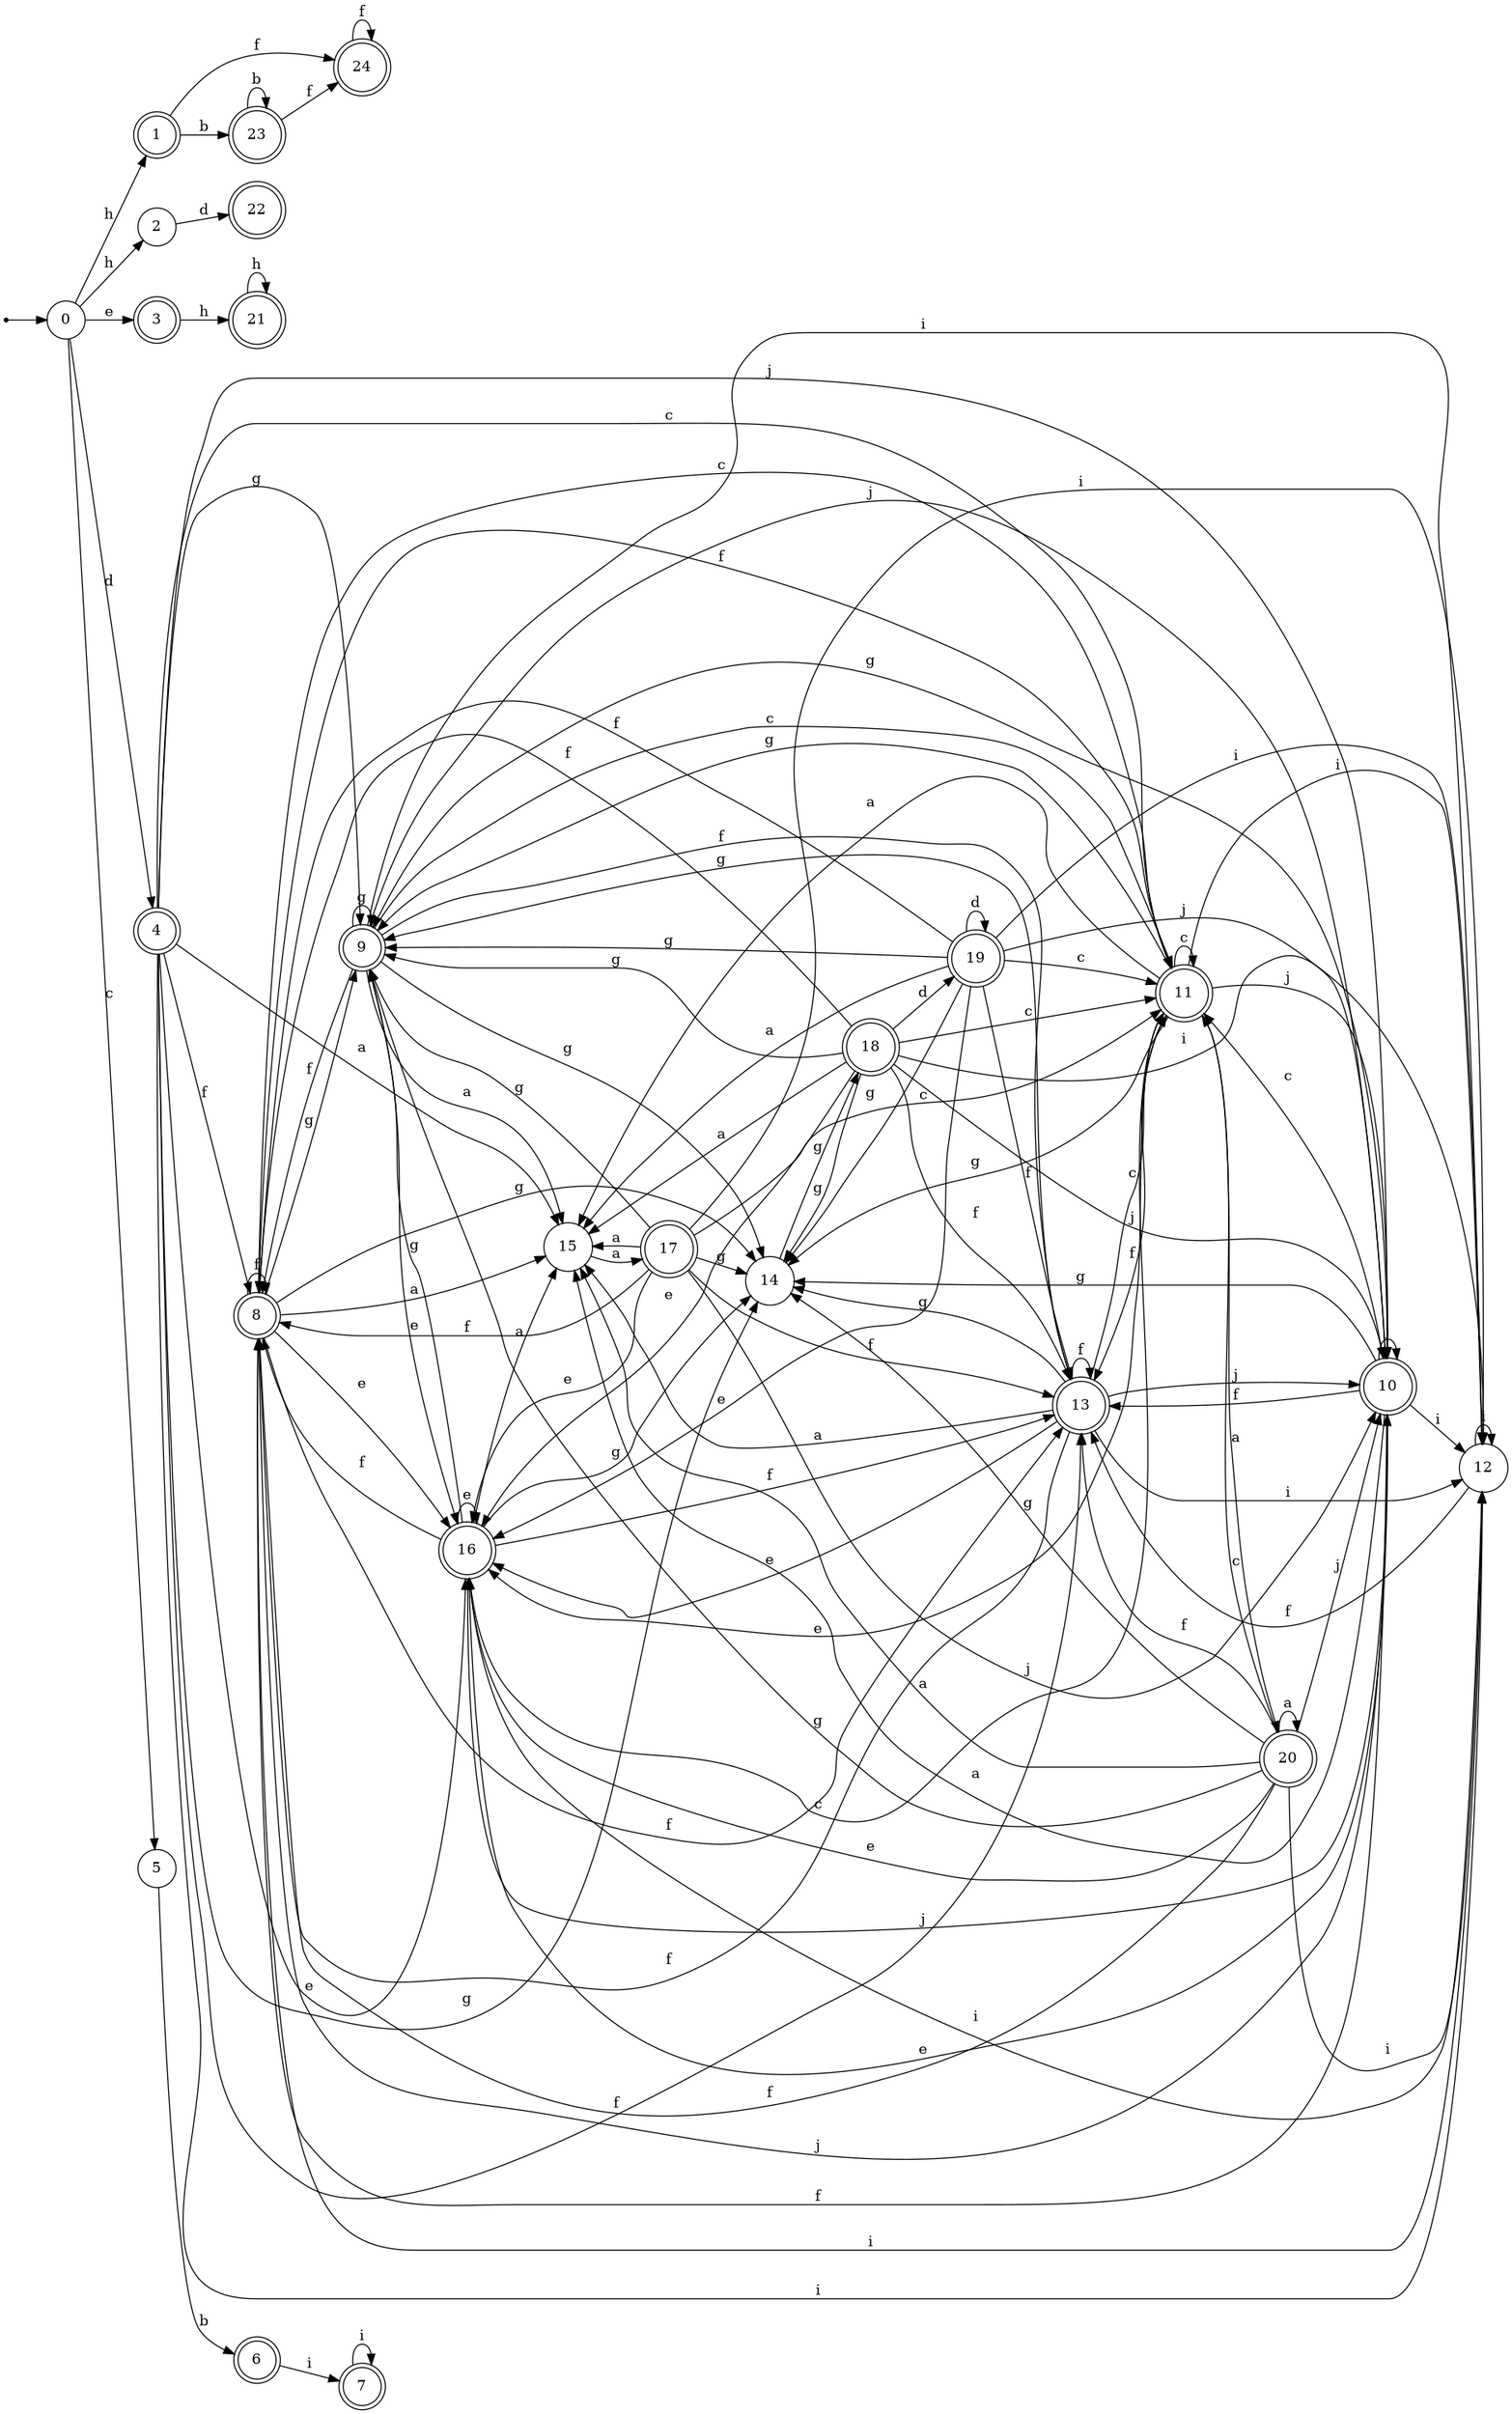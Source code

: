 digraph finite_state_machine {
rankdir=LR;
size="20,20";
node [shape = point]; "dummy0"
node [shape = circle]; "0";
"dummy0" -> "0";
node [shape = doublecircle]; "1";node [shape = circle]; "2";
node [shape = doublecircle]; "3";node [shape = doublecircle]; "4";node [shape = circle]; "5";
node [shape = doublecircle]; "6";node [shape = doublecircle]; "7";node [shape = doublecircle]; "8";node [shape = doublecircle]; "9";node [shape = doublecircle]; "10";node [shape = doublecircle]; "11";node [shape = circle]; "12";
node [shape = doublecircle]; "13";node [shape = circle]; "14";
node [shape = circle]; "15";
node [shape = doublecircle]; "16";node [shape = doublecircle]; "17";node [shape = doublecircle]; "18";node [shape = doublecircle]; "19";node [shape = doublecircle]; "20";node [shape = doublecircle]; "21";node [shape = doublecircle]; "22";node [shape = doublecircle]; "23";node [shape = doublecircle]; "24";"0" -> "1" [label = "h"];
 "0" -> "2" [label = "h"];
 "0" -> "3" [label = "e"];
 "0" -> "4" [label = "d"];
 "0" -> "5" [label = "c"];
 "5" -> "6" [label = "b"];
 "6" -> "7" [label = "i"];
 "7" -> "7" [label = "i"];
 "4" -> "8" [label = "f"];
 "4" -> "13" [label = "f"];
 "4" -> "9" [label = "g"];
 "4" -> "14" [label = "g"];
 "4" -> "10" [label = "j"];
 "4" -> "11" [label = "c"];
 "4" -> "12" [label = "i"];
 "4" -> "15" [label = "a"];
 "4" -> "16" [label = "e"];
 "16" -> "16" [label = "e"];
 "16" -> "8" [label = "f"];
 "16" -> "13" [label = "f"];
 "16" -> "9" [label = "g"];
 "16" -> "14" [label = "g"];
 "16" -> "10" [label = "j"];
 "16" -> "11" [label = "c"];
 "16" -> "12" [label = "i"];
 "16" -> "15" [label = "a"];
 "15" -> "17" [label = "a"];
 "17" -> "15" [label = "a"];
 "17" -> "8" [label = "f"];
 "17" -> "13" [label = "f"];
 "17" -> "9" [label = "g"];
 "17" -> "14" [label = "g"];
 "17" -> "10" [label = "j"];
 "17" -> "11" [label = "c"];
 "17" -> "12" [label = "i"];
 "17" -> "16" [label = "e"];
 "14" -> "18" [label = "g"];
 "18" -> "9" [label = "g"];
 "18" -> "14" [label = "g"];
 "18" -> "19" [label = "d"];
 "18" -> "8" [label = "f"];
 "18" -> "13" [label = "f"];
 "18" -> "10" [label = "j"];
 "18" -> "11" [label = "c"];
 "18" -> "12" [label = "i"];
 "18" -> "15" [label = "a"];
 "18" -> "16" [label = "e"];
 "19" -> "19" [label = "d"];
 "19" -> "9" [label = "g"];
 "19" -> "14" [label = "g"];
 "19" -> "8" [label = "f"];
 "19" -> "13" [label = "f"];
 "19" -> "10" [label = "j"];
 "19" -> "11" [label = "c"];
 "19" -> "12" [label = "i"];
 "19" -> "15" [label = "a"];
 "19" -> "16" [label = "e"];
 "13" -> "8" [label = "f"];
 "13" -> "13" [label = "f"];
 "13" -> "12" [label = "i"];
 "13" -> "9" [label = "g"];
 "13" -> "14" [label = "g"];
 "13" -> "10" [label = "j"];
 "13" -> "11" [label = "c"];
 "13" -> "15" [label = "a"];
 "13" -> "16" [label = "e"];
 "12" -> "12" [label = "i"];
 "12" -> "13" [label = "f"];
 "11" -> "11" [label = "c"];
 "11" -> "20" [label = "a"];
 "11" -> "15" [label = "a"];
 "11" -> "8" [label = "f"];
 "11" -> "13" [label = "f"];
 "11" -> "9" [label = "g"];
 "11" -> "14" [label = "g"];
 "11" -> "10" [label = "j"];
 "11" -> "12" [label = "i"];
 "11" -> "16" [label = "e"];
 "20" -> "20" [label = "a"];
 "20" -> "15" [label = "a"];
 "20" -> "11" [label = "c"];
 "20" -> "8" [label = "f"];
 "20" -> "13" [label = "f"];
 "20" -> "9" [label = "g"];
 "20" -> "14" [label = "g"];
 "20" -> "10" [label = "j"];
 "20" -> "12" [label = "i"];
 "20" -> "16" [label = "e"];
 "10" -> "10" [label = "j"];
 "10" -> "8" [label = "f"];
 "10" -> "13" [label = "f"];
 "10" -> "9" [label = "g"];
 "10" -> "14" [label = "g"];
 "10" -> "11" [label = "c"];
 "10" -> "12" [label = "i"];
 "10" -> "15" [label = "a"];
 "10" -> "16" [label = "e"];
 "9" -> "9" [label = "g"];
 "9" -> "14" [label = "g"];
 "9" -> "8" [label = "f"];
 "9" -> "13" [label = "f"];
 "9" -> "10" [label = "j"];
 "9" -> "11" [label = "c"];
 "9" -> "12" [label = "i"];
 "9" -> "15" [label = "a"];
 "9" -> "16" [label = "e"];
 "8" -> "8" [label = "f"];
 "8" -> "13" [label = "f"];
 "8" -> "9" [label = "g"];
 "8" -> "14" [label = "g"];
 "8" -> "10" [label = "j"];
 "8" -> "11" [label = "c"];
 "8" -> "12" [label = "i"];
 "8" -> "15" [label = "a"];
 "8" -> "16" [label = "e"];
 "3" -> "21" [label = "h"];
 "21" -> "21" [label = "h"];
 "2" -> "22" [label = "d"];
 "1" -> "23" [label = "b"];
 "1" -> "24" [label = "f"];
 "24" -> "24" [label = "f"];
 "23" -> "23" [label = "b"];
 "23" -> "24" [label = "f"];
 }
